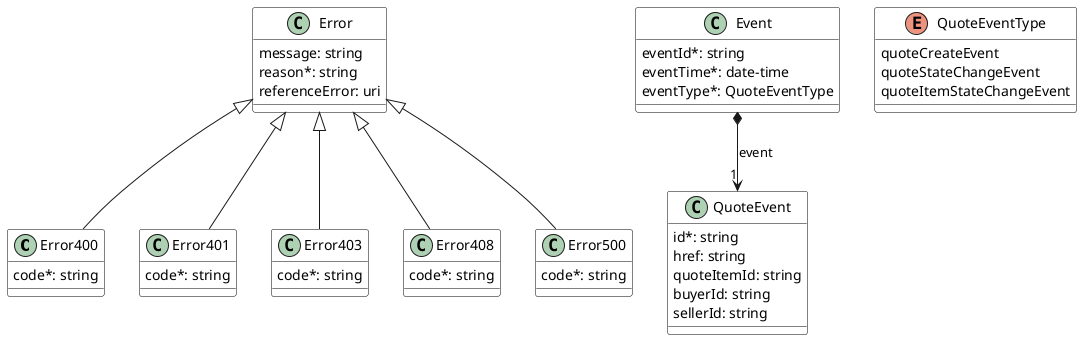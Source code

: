 @startuml
skinparam {
    ClassBackgroundColor White
    ClassBorderColor Black
}

class Error400 {

    code*: string 
}
Error <|-- Error400



class Error401 {

    code*: string 
}
Error <|-- Error401



class Error403 {

    code*: string 
}
Error <|-- Error403



class Error408 {

    code*: string 
}
Error <|-- Error408



class Error500 {

    code*: string 
}
Error <|-- Error500



class Error {

    message: string 
    reason*: string 
    referenceError: uri 
}



class Event {

    eventId*: string 
    eventTime*: date-time 
    eventType*: QuoteEventType 
}

Event *-->"1" QuoteEvent : event


class QuoteEvent {

    id*: string 
    href: string 
    quoteItemId: string 
    buyerId: string 
    sellerId: string 
}



enum QuoteEventType {

    quoteCreateEvent
    quoteStateChangeEvent
    quoteItemStateChangeEvent
}
@enduml
